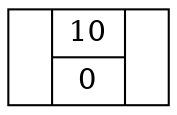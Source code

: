 digraph tree {
  splines=false
  node [shape=record,height=.1]
  edge [tailclip=false, arrowtail=dot, dir=both];

  n0x55791b05d2a0 [label="<left> |{ <value> 10 | <height> 0 }| <right>"];

}
